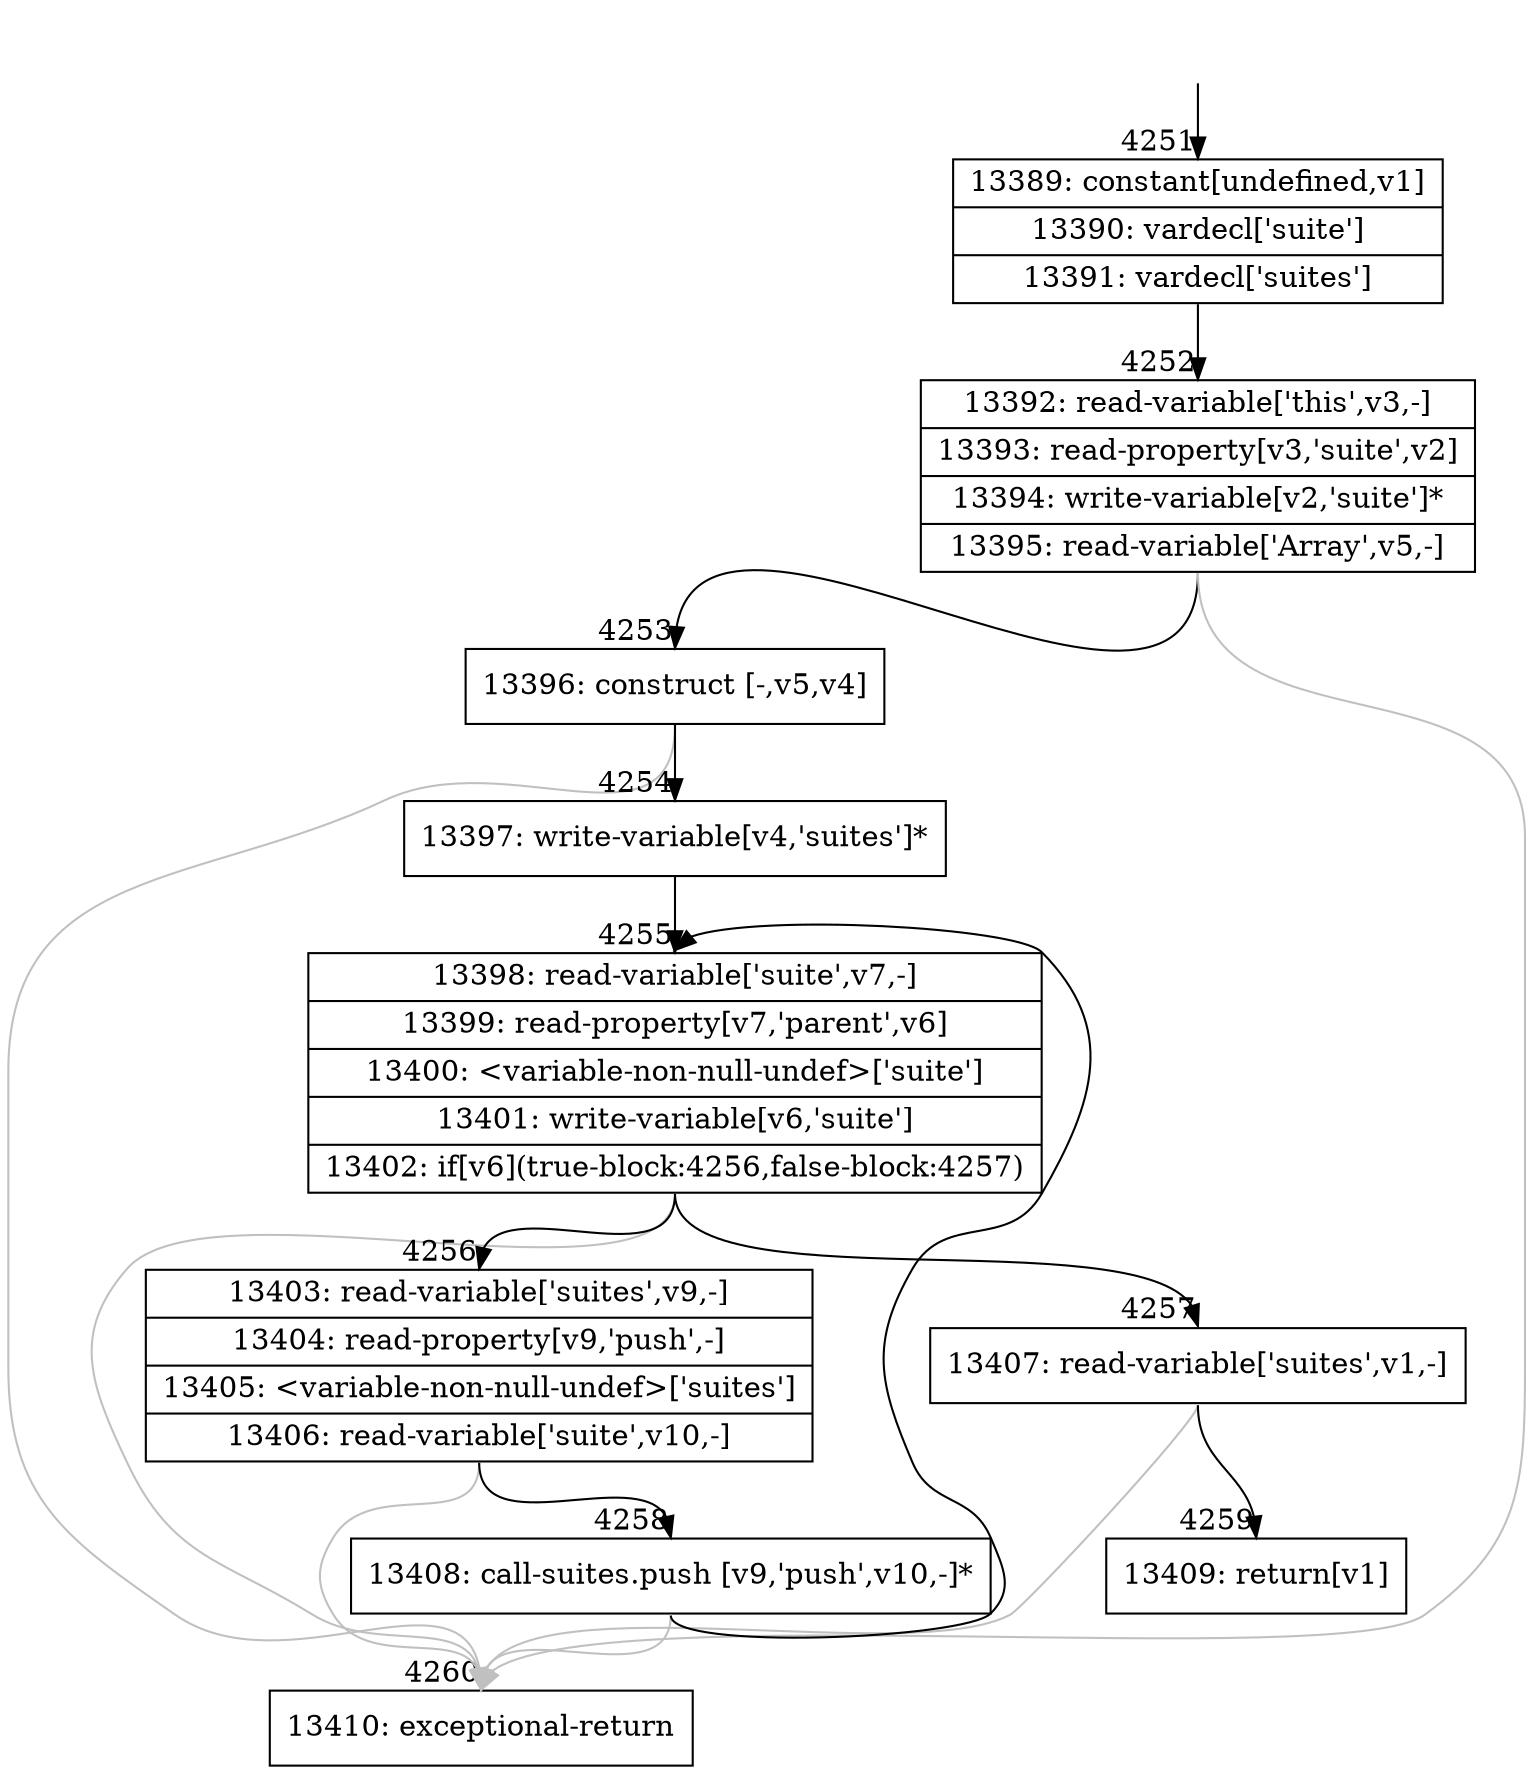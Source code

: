 digraph {
rankdir="TD"
BB_entry383[shape=none,label=""];
BB_entry383 -> BB4251 [tailport=s, headport=n, headlabel="    4251"]
BB4251 [shape=record label="{13389: constant[undefined,v1]|13390: vardecl['suite']|13391: vardecl['suites']}" ] 
BB4251 -> BB4252 [tailport=s, headport=n, headlabel="      4252"]
BB4252 [shape=record label="{13392: read-variable['this',v3,-]|13393: read-property[v3,'suite',v2]|13394: write-variable[v2,'suite']*|13395: read-variable['Array',v5,-]}" ] 
BB4252 -> BB4253 [tailport=s, headport=n, headlabel="      4253"]
BB4252 -> BB4260 [tailport=s, headport=n, color=gray, headlabel="      4260"]
BB4253 [shape=record label="{13396: construct [-,v5,v4]}" ] 
BB4253 -> BB4254 [tailport=s, headport=n, headlabel="      4254"]
BB4253 -> BB4260 [tailport=s, headport=n, color=gray]
BB4254 [shape=record label="{13397: write-variable[v4,'suites']*}" ] 
BB4254 -> BB4255 [tailport=s, headport=n, headlabel="      4255"]
BB4255 [shape=record label="{13398: read-variable['suite',v7,-]|13399: read-property[v7,'parent',v6]|13400: \<variable-non-null-undef\>['suite']|13401: write-variable[v6,'suite']|13402: if[v6](true-block:4256,false-block:4257)}" ] 
BB4255 -> BB4256 [tailport=s, headport=n, headlabel="      4256"]
BB4255 -> BB4257 [tailport=s, headport=n, headlabel="      4257"]
BB4255 -> BB4260 [tailport=s, headport=n, color=gray]
BB4256 [shape=record label="{13403: read-variable['suites',v9,-]|13404: read-property[v9,'push',-]|13405: \<variable-non-null-undef\>['suites']|13406: read-variable['suite',v10,-]}" ] 
BB4256 -> BB4258 [tailport=s, headport=n, headlabel="      4258"]
BB4256 -> BB4260 [tailport=s, headport=n, color=gray]
BB4257 [shape=record label="{13407: read-variable['suites',v1,-]}" ] 
BB4257 -> BB4259 [tailport=s, headport=n, headlabel="      4259"]
BB4257 -> BB4260 [tailport=s, headport=n, color=gray]
BB4258 [shape=record label="{13408: call-suites.push [v9,'push',v10,-]*}" ] 
BB4258 -> BB4255 [tailport=s, headport=n]
BB4258 -> BB4260 [tailport=s, headport=n, color=gray]
BB4259 [shape=record label="{13409: return[v1]}" ] 
BB4260 [shape=record label="{13410: exceptional-return}" ] 
//#$~ 4954
}

